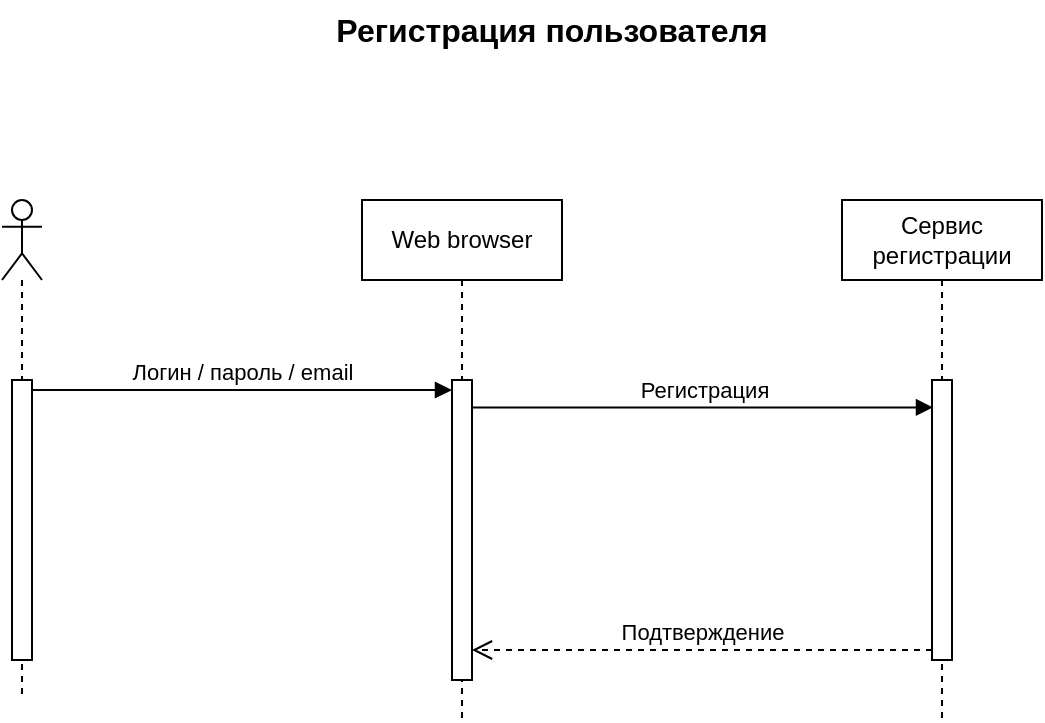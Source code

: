 <mxfile version="24.7.8" pages="6">
  <diagram name="Регистрация" id="GYHY9nwNA-UFzTmqW8Kh">
    <mxGraphModel dx="1058" dy="663" grid="1" gridSize="10" guides="1" tooltips="1" connect="1" arrows="1" fold="1" page="1" pageScale="1" pageWidth="1169" pageHeight="827" math="0" shadow="0">
      <root>
        <mxCell id="0" />
        <mxCell id="1" parent="0" />
        <mxCell id="Hl7atsJHR72F6YeB8nvx-2" value="" style="shape=umlLifeline;perimeter=lifelinePerimeter;whiteSpace=wrap;html=1;container=1;dropTarget=0;collapsible=0;recursiveResize=0;outlineConnect=0;portConstraint=eastwest;newEdgeStyle={&quot;curved&quot;:0,&quot;rounded&quot;:0};participant=umlActor;" parent="1" vertex="1">
          <mxGeometry x="300" y="260" width="20" height="250" as="geometry" />
        </mxCell>
        <mxCell id="Hl7atsJHR72F6YeB8nvx-7" value="" style="html=1;points=[[0,0,0,0,5],[0,1,0,0,-5],[1,0,0,0,5],[1,1,0,0,-5]];perimeter=orthogonalPerimeter;outlineConnect=0;targetShapes=umlLifeline;portConstraint=eastwest;newEdgeStyle={&quot;curved&quot;:0,&quot;rounded&quot;:0};" parent="Hl7atsJHR72F6YeB8nvx-2" vertex="1">
          <mxGeometry x="5" y="90" width="10" height="140" as="geometry" />
        </mxCell>
        <mxCell id="Hl7atsJHR72F6YeB8nvx-3" value="Сервис регистрации" style="shape=umlLifeline;perimeter=lifelinePerimeter;whiteSpace=wrap;html=1;container=1;dropTarget=0;collapsible=0;recursiveResize=0;outlineConnect=0;portConstraint=eastwest;newEdgeStyle={&quot;curved&quot;:0,&quot;rounded&quot;:0};" parent="1" vertex="1">
          <mxGeometry x="720" y="260" width="100" height="260" as="geometry" />
        </mxCell>
        <mxCell id="Hl7atsJHR72F6YeB8nvx-9" value="" style="html=1;points=[[0,0,0,0,5],[0,1,0,0,-5],[1,0,0,0,5],[1,1,0,0,-5]];perimeter=orthogonalPerimeter;outlineConnect=0;targetShapes=umlLifeline;portConstraint=eastwest;newEdgeStyle={&quot;curved&quot;:0,&quot;rounded&quot;:0};" parent="Hl7atsJHR72F6YeB8nvx-3" vertex="1">
          <mxGeometry x="45" y="90" width="10" height="140" as="geometry" />
        </mxCell>
        <mxCell id="Hl7atsJHR72F6YeB8nvx-10" value="Логин / пароль / email" style="html=1;verticalAlign=bottom;endArrow=block;curved=0;rounded=0;exitX=1;exitY=0;exitDx=0;exitDy=5;exitPerimeter=0;" parent="1" source="Hl7atsJHR72F6YeB8nvx-7" target="LUGnBezZJKdx3XFtlVgT-2" edge="1">
          <mxGeometry relative="1" as="geometry">
            <mxPoint x="470" y="355" as="sourcePoint" />
          </mxGeometry>
        </mxCell>
        <mxCell id="Hl7atsJHR72F6YeB8nvx-11" value="Подтверждение" style="html=1;verticalAlign=bottom;endArrow=open;dashed=1;endSize=8;curved=0;rounded=0;exitX=0;exitY=1;exitDx=0;exitDy=-5;" parent="1" source="Hl7atsJHR72F6YeB8nvx-9" target="LUGnBezZJKdx3XFtlVgT-2" edge="1">
          <mxGeometry relative="1" as="geometry">
            <mxPoint x="400" y="425" as="targetPoint" />
          </mxGeometry>
        </mxCell>
        <mxCell id="LUGnBezZJKdx3XFtlVgT-1" value="Web browser" style="shape=umlLifeline;perimeter=lifelinePerimeter;whiteSpace=wrap;html=1;container=1;dropTarget=0;collapsible=0;recursiveResize=0;outlineConnect=0;portConstraint=eastwest;newEdgeStyle={&quot;curved&quot;:0,&quot;rounded&quot;:0};" parent="1" vertex="1">
          <mxGeometry x="480" y="260" width="100" height="260" as="geometry" />
        </mxCell>
        <mxCell id="LUGnBezZJKdx3XFtlVgT-2" value="" style="html=1;points=[[0,0,0,0,5],[0,1,0,0,-5],[1,0,0,0,5],[1,1,0,0,-5]];perimeter=orthogonalPerimeter;outlineConnect=0;targetShapes=umlLifeline;portConstraint=eastwest;newEdgeStyle={&quot;curved&quot;:0,&quot;rounded&quot;:0};" parent="LUGnBezZJKdx3XFtlVgT-1" vertex="1">
          <mxGeometry x="45" y="90" width="10" height="150" as="geometry" />
        </mxCell>
        <mxCell id="LUGnBezZJKdx3XFtlVgT-3" value="Регистрация" style="html=1;verticalAlign=bottom;endArrow=block;curved=0;rounded=0;entryX=0.05;entryY=0.098;entryDx=0;entryDy=0;entryPerimeter=0;" parent="1" source="LUGnBezZJKdx3XFtlVgT-2" target="Hl7atsJHR72F6YeB8nvx-9" edge="1">
          <mxGeometry relative="1" as="geometry">
            <mxPoint x="535" y="370" as="sourcePoint" />
            <mxPoint x="745" y="370" as="targetPoint" />
          </mxGeometry>
        </mxCell>
        <mxCell id="1Uav7DDM2TR7S0-lUSlo-1" value="Регистрация пользователя" style="text;html=1;align=center;verticalAlign=middle;whiteSpace=wrap;rounded=0;fontSize=16;fontStyle=1" parent="1" vertex="1">
          <mxGeometry x="350" y="160" width="450" height="30" as="geometry" />
        </mxCell>
      </root>
    </mxGraphModel>
  </diagram>
  <diagram name="Аутентификация" id="GzfwE3dVhhac4EaTws6A">
    <mxGraphModel dx="882" dy="553" grid="1" gridSize="10" guides="1" tooltips="1" connect="1" arrows="1" fold="1" page="1" pageScale="1" pageWidth="1169" pageHeight="827" math="0" shadow="0">
      <root>
        <mxCell id="lit4zYIjfMYFSlTSaN1d-0" />
        <mxCell id="lit4zYIjfMYFSlTSaN1d-1" parent="lit4zYIjfMYFSlTSaN1d-0" />
        <mxCell id="llDzwy62LoAv9PZDflJN-0" value="" style="shape=umlLifeline;perimeter=lifelinePerimeter;whiteSpace=wrap;html=1;container=1;dropTarget=0;collapsible=0;recursiveResize=0;outlineConnect=0;portConstraint=eastwest;newEdgeStyle={&quot;curved&quot;:0,&quot;rounded&quot;:0};participant=umlActor;" vertex="1" parent="lit4zYIjfMYFSlTSaN1d-1">
          <mxGeometry x="270" y="230" width="20" height="250" as="geometry" />
        </mxCell>
        <mxCell id="llDzwy62LoAv9PZDflJN-1" value="" style="html=1;points=[[0,0,0,0,5],[0,1,0,0,-5],[1,0,0,0,5],[1,1,0,0,-5]];perimeter=orthogonalPerimeter;outlineConnect=0;targetShapes=umlLifeline;portConstraint=eastwest;newEdgeStyle={&quot;curved&quot;:0,&quot;rounded&quot;:0};" vertex="1" parent="llDzwy62LoAv9PZDflJN-0">
          <mxGeometry x="5" y="90" width="10" height="140" as="geometry" />
        </mxCell>
        <mxCell id="llDzwy62LoAv9PZDflJN-2" value="Сервис регистрации" style="shape=umlLifeline;perimeter=lifelinePerimeter;whiteSpace=wrap;html=1;container=1;dropTarget=0;collapsible=0;recursiveResize=0;outlineConnect=0;portConstraint=eastwest;newEdgeStyle={&quot;curved&quot;:0,&quot;rounded&quot;:0};" vertex="1" parent="lit4zYIjfMYFSlTSaN1d-1">
          <mxGeometry x="690" y="230" width="100" height="260" as="geometry" />
        </mxCell>
        <mxCell id="llDzwy62LoAv9PZDflJN-3" value="" style="html=1;points=[[0,0,0,0,5],[0,1,0,0,-5],[1,0,0,0,5],[1,1,0,0,-5]];perimeter=orthogonalPerimeter;outlineConnect=0;targetShapes=umlLifeline;portConstraint=eastwest;newEdgeStyle={&quot;curved&quot;:0,&quot;rounded&quot;:0};" vertex="1" parent="llDzwy62LoAv9PZDflJN-2">
          <mxGeometry x="45" y="90" width="10" height="140" as="geometry" />
        </mxCell>
        <mxCell id="llDzwy62LoAv9PZDflJN-4" value="Логин / пароль" style="html=1;verticalAlign=bottom;endArrow=block;curved=0;rounded=0;exitX=1;exitY=0;exitDx=0;exitDy=5;exitPerimeter=0;" edge="1" parent="lit4zYIjfMYFSlTSaN1d-1" source="llDzwy62LoAv9PZDflJN-1" target="llDzwy62LoAv9PZDflJN-7">
          <mxGeometry x="-0.002" relative="1" as="geometry">
            <mxPoint x="440" y="325" as="sourcePoint" />
            <mxPoint as="offset" />
          </mxGeometry>
        </mxCell>
        <mxCell id="llDzwy62LoAv9PZDflJN-5" value="Подтверждение" style="html=1;verticalAlign=bottom;endArrow=open;dashed=1;endSize=8;curved=0;rounded=0;exitX=0;exitY=1;exitDx=0;exitDy=-5;" edge="1" parent="lit4zYIjfMYFSlTSaN1d-1" source="llDzwy62LoAv9PZDflJN-3" target="llDzwy62LoAv9PZDflJN-7">
          <mxGeometry relative="1" as="geometry">
            <mxPoint x="370" y="395" as="targetPoint" />
          </mxGeometry>
        </mxCell>
        <mxCell id="llDzwy62LoAv9PZDflJN-6" value="Web browser" style="shape=umlLifeline;perimeter=lifelinePerimeter;whiteSpace=wrap;html=1;container=1;dropTarget=0;collapsible=0;recursiveResize=0;outlineConnect=0;portConstraint=eastwest;newEdgeStyle={&quot;curved&quot;:0,&quot;rounded&quot;:0};" vertex="1" parent="lit4zYIjfMYFSlTSaN1d-1">
          <mxGeometry x="450" y="230" width="100" height="260" as="geometry" />
        </mxCell>
        <mxCell id="llDzwy62LoAv9PZDflJN-7" value="" style="html=1;points=[[0,0,0,0,5],[0,1,0,0,-5],[1,0,0,0,5],[1,1,0,0,-5]];perimeter=orthogonalPerimeter;outlineConnect=0;targetShapes=umlLifeline;portConstraint=eastwest;newEdgeStyle={&quot;curved&quot;:0,&quot;rounded&quot;:0};" vertex="1" parent="llDzwy62LoAv9PZDflJN-6">
          <mxGeometry x="45" y="90" width="10" height="150" as="geometry" />
        </mxCell>
        <mxCell id="llDzwy62LoAv9PZDflJN-8" value="Аутентификация" style="html=1;verticalAlign=bottom;endArrow=block;curved=0;rounded=0;entryX=0.05;entryY=0.098;entryDx=0;entryDy=0;entryPerimeter=0;" edge="1" parent="lit4zYIjfMYFSlTSaN1d-1" source="llDzwy62LoAv9PZDflJN-7" target="llDzwy62LoAv9PZDflJN-3">
          <mxGeometry relative="1" as="geometry">
            <mxPoint x="505" y="340" as="sourcePoint" />
            <mxPoint x="715" y="340" as="targetPoint" />
          </mxGeometry>
        </mxCell>
        <mxCell id="wiDkKFISsDK_y_rx4AWw-0" value="Аутентификация пользователя" style="text;html=1;align=center;verticalAlign=middle;whiteSpace=wrap;rounded=0;fontSize=16;fontStyle=1" vertex="1" parent="lit4zYIjfMYFSlTSaN1d-1">
          <mxGeometry x="310" y="150" width="450" height="30" as="geometry" />
        </mxCell>
      </root>
    </mxGraphModel>
  </diagram>
  <diagram name="Размещение " id="7uuC7go99Izr6OoxWnLV">
    <mxGraphModel dx="1058" dy="663" grid="1" gridSize="10" guides="1" tooltips="1" connect="1" arrows="1" fold="1" page="1" pageScale="1" pageWidth="1169" pageHeight="827" math="0" shadow="0">
      <root>
        <mxCell id="-dvv2s1GR5FezQWf_1XZ-0" />
        <mxCell id="-dvv2s1GR5FezQWf_1XZ-1" parent="-dvv2s1GR5FezQWf_1XZ-0" />
        <mxCell id="-dvv2s1GR5FezQWf_1XZ-2" value="" style="shape=umlLifeline;perimeter=lifelinePerimeter;whiteSpace=wrap;html=1;container=1;dropTarget=0;collapsible=0;recursiveResize=0;outlineConnect=0;portConstraint=eastwest;newEdgeStyle={&quot;curved&quot;:0,&quot;rounded&quot;:0};participant=umlActor;" parent="-dvv2s1GR5FezQWf_1XZ-1" vertex="1">
          <mxGeometry x="325" y="310" width="20" height="250" as="geometry" />
        </mxCell>
        <mxCell id="-dvv2s1GR5FezQWf_1XZ-3" value="" style="html=1;points=[[0,0,0,0,5],[0,1,0,0,-5],[1,0,0,0,5],[1,1,0,0,-5]];perimeter=orthogonalPerimeter;outlineConnect=0;targetShapes=umlLifeline;portConstraint=eastwest;newEdgeStyle={&quot;curved&quot;:0,&quot;rounded&quot;:0};" parent="-dvv2s1GR5FezQWf_1XZ-2" vertex="1">
          <mxGeometry x="5" y="90" width="10" height="140" as="geometry" />
        </mxCell>
        <mxCell id="-dvv2s1GR5FezQWf_1XZ-4" value="Контент сервис" style="shape=umlLifeline;perimeter=lifelinePerimeter;whiteSpace=wrap;html=1;container=1;dropTarget=0;collapsible=0;recursiveResize=0;outlineConnect=0;portConstraint=eastwest;newEdgeStyle={&quot;curved&quot;:0,&quot;rounded&quot;:0};" parent="-dvv2s1GR5FezQWf_1XZ-1" vertex="1">
          <mxGeometry x="750" y="310" width="100" height="260" as="geometry" />
        </mxCell>
        <mxCell id="-dvv2s1GR5FezQWf_1XZ-5" value="" style="html=1;points=[[0,0,0,0,5],[0,1,0,0,-5],[1,0,0,0,5],[1,1,0,0,-5]];perimeter=orthogonalPerimeter;outlineConnect=0;targetShapes=umlLifeline;portConstraint=eastwest;newEdgeStyle={&quot;curved&quot;:0,&quot;rounded&quot;:0};" parent="-dvv2s1GR5FezQWf_1XZ-4" vertex="1">
          <mxGeometry x="45" y="90" width="10" height="140" as="geometry" />
        </mxCell>
        <mxCell id="SESfyBjAQ1JTThE_2ByJ-1" value="" style="html=1;points=[[0,0,0,0,5],[0,1,0,0,-5],[1,0,0,0,5],[1,1,0,0,-5]];perimeter=orthogonalPerimeter;outlineConnect=0;targetShapes=umlLifeline;portConstraint=eastwest;newEdgeStyle={&quot;curved&quot;:0,&quot;rounded&quot;:0};" parent="-dvv2s1GR5FezQWf_1XZ-4" vertex="1">
          <mxGeometry x="55" y="140" width="10" height="40" as="geometry" />
        </mxCell>
        <mxCell id="SESfyBjAQ1JTThE_2ByJ-2" value="валидация&lt;div&gt;сохранение&lt;/div&gt;" style="html=1;align=left;spacingLeft=2;endArrow=block;rounded=0;edgeStyle=orthogonalEdgeStyle;curved=0;rounded=0;exitX=0.97;exitY=0.223;exitDx=0;exitDy=0;exitPerimeter=0;" parent="-dvv2s1GR5FezQWf_1XZ-4" source="-dvv2s1GR5FezQWf_1XZ-5" target="SESfyBjAQ1JTThE_2ByJ-1" edge="1">
          <mxGeometry relative="1" as="geometry">
            <mxPoint x="60" y="120" as="sourcePoint" />
            <Array as="points">
              <mxPoint x="55" y="120" />
              <mxPoint x="90" y="120" />
              <mxPoint x="90" y="160" />
            </Array>
          </mxGeometry>
        </mxCell>
        <mxCell id="-dvv2s1GR5FezQWf_1XZ-6" value="Заголовок, Контент" style="html=1;verticalAlign=bottom;endArrow=block;curved=0;rounded=0;exitX=1;exitY=0;exitDx=0;exitDy=5;exitPerimeter=0;" parent="-dvv2s1GR5FezQWf_1XZ-1" source="-dvv2s1GR5FezQWf_1XZ-3" target="-dvv2s1GR5FezQWf_1XZ-9" edge="1">
          <mxGeometry x="-0.002" relative="1" as="geometry">
            <mxPoint x="495" y="405" as="sourcePoint" />
            <mxPoint as="offset" />
          </mxGeometry>
        </mxCell>
        <mxCell id="-dvv2s1GR5FezQWf_1XZ-7" value="Подтверждение" style="html=1;verticalAlign=bottom;endArrow=open;dashed=1;endSize=8;curved=0;rounded=0;exitX=0;exitY=1;exitDx=0;exitDy=-5;" parent="-dvv2s1GR5FezQWf_1XZ-1" source="-dvv2s1GR5FezQWf_1XZ-5" target="-dvv2s1GR5FezQWf_1XZ-9" edge="1">
          <mxGeometry relative="1" as="geometry">
            <mxPoint x="425" y="475" as="targetPoint" />
          </mxGeometry>
        </mxCell>
        <mxCell id="-dvv2s1GR5FezQWf_1XZ-8" value="Web browser" style="shape=umlLifeline;perimeter=lifelinePerimeter;whiteSpace=wrap;html=1;container=1;dropTarget=0;collapsible=0;recursiveResize=0;outlineConnect=0;portConstraint=eastwest;newEdgeStyle={&quot;curved&quot;:0,&quot;rounded&quot;:0};" parent="-dvv2s1GR5FezQWf_1XZ-1" vertex="1">
          <mxGeometry x="505" y="310" width="100" height="260" as="geometry" />
        </mxCell>
        <mxCell id="-dvv2s1GR5FezQWf_1XZ-9" value="" style="html=1;points=[[0,0,0,0,5],[0,1,0,0,-5],[1,0,0,0,5],[1,1,0,0,-5]];perimeter=orthogonalPerimeter;outlineConnect=0;targetShapes=umlLifeline;portConstraint=eastwest;newEdgeStyle={&quot;curved&quot;:0,&quot;rounded&quot;:0};" parent="-dvv2s1GR5FezQWf_1XZ-8" vertex="1">
          <mxGeometry x="45" y="90" width="10" height="150" as="geometry" />
        </mxCell>
        <mxCell id="-dvv2s1GR5FezQWf_1XZ-10" value="Заголовок, Контент" style="html=1;verticalAlign=bottom;endArrow=block;curved=0;rounded=0;entryX=0.05;entryY=0.098;entryDx=0;entryDy=0;entryPerimeter=0;" parent="-dvv2s1GR5FezQWf_1XZ-1" source="-dvv2s1GR5FezQWf_1XZ-9" target="-dvv2s1GR5FezQWf_1XZ-5" edge="1">
          <mxGeometry relative="1" as="geometry">
            <mxPoint x="560" y="420" as="sourcePoint" />
            <mxPoint x="770" y="420" as="targetPoint" />
          </mxGeometry>
        </mxCell>
        <mxCell id="SESfyBjAQ1JTThE_2ByJ-0" value="Размещение контента" style="text;html=1;align=center;verticalAlign=middle;whiteSpace=wrap;rounded=0;fontSize=16;fontStyle=1" parent="-dvv2s1GR5FezQWf_1XZ-1" vertex="1">
          <mxGeometry x="470" y="220" width="450" height="30" as="geometry" />
        </mxCell>
        <mxCell id="DhllMf2FX4dlX_zjhJne-0" value="Сервис&amp;nbsp; публикации" style="shape=umlLifeline;perimeter=lifelinePerimeter;whiteSpace=wrap;html=1;container=1;dropTarget=0;collapsible=0;recursiveResize=0;outlineConnect=0;portConstraint=eastwest;newEdgeStyle={&quot;curved&quot;:0,&quot;rounded&quot;:0};" parent="-dvv2s1GR5FezQWf_1XZ-1" vertex="1">
          <mxGeometry x="970" y="310" width="100" height="260" as="geometry" />
        </mxCell>
        <mxCell id="DhllMf2FX4dlX_zjhJne-1" value="" style="html=1;points=[[0,0,0,0,5],[0,1,0,0,-5],[1,0,0,0,5],[1,1,0,0,-5]];perimeter=orthogonalPerimeter;outlineConnect=0;targetShapes=umlLifeline;portConstraint=eastwest;newEdgeStyle={&quot;curved&quot;:0,&quot;rounded&quot;:0};" parent="DhllMf2FX4dlX_zjhJne-0" vertex="1">
          <mxGeometry x="45" y="90" width="10" height="140" as="geometry" />
        </mxCell>
        <mxCell id="DhllMf2FX4dlX_zjhJne-4" value="Заголовок, запрет публикации" style="html=1;verticalAlign=bottom;endArrow=block;curved=0;rounded=0;exitX=1;exitY=1;exitDx=0;exitDy=-5;exitPerimeter=0;" parent="-dvv2s1GR5FezQWf_1XZ-1" source="-dvv2s1GR5FezQWf_1XZ-5" target="DhllMf2FX4dlX_zjhJne-1" edge="1">
          <mxGeometry relative="1" as="geometry">
            <mxPoint x="760" y="510" as="sourcePoint" />
            <mxPoint x="996" y="510" as="targetPoint" />
          </mxGeometry>
        </mxCell>
      </root>
    </mxGraphModel>
  </diagram>
  <diagram name="Публикация" id="s5ECtLfF2VfzdsP3Ht7z">
    <mxGraphModel dx="1058" dy="663" grid="1" gridSize="10" guides="1" tooltips="1" connect="1" arrows="1" fold="1" page="1" pageScale="1" pageWidth="1169" pageHeight="827" math="0" shadow="0">
      <root>
        <mxCell id="320GlODoI-HYAJuGPUnt-0" />
        <mxCell id="320GlODoI-HYAJuGPUnt-1" parent="320GlODoI-HYAJuGPUnt-0" />
        <mxCell id="320GlODoI-HYAJuGPUnt-2" value="" style="shape=umlLifeline;perimeter=lifelinePerimeter;whiteSpace=wrap;html=1;container=1;dropTarget=0;collapsible=0;recursiveResize=0;outlineConnect=0;portConstraint=eastwest;newEdgeStyle={&quot;curved&quot;:0,&quot;rounded&quot;:0};participant=umlActor;" parent="320GlODoI-HYAJuGPUnt-1" vertex="1">
          <mxGeometry x="322" y="300" width="20" height="300" as="geometry" />
        </mxCell>
        <mxCell id="320GlODoI-HYAJuGPUnt-3" value="" style="html=1;points=[[0,0,0,0,5],[0,1,0,0,-5],[1,0,0,0,5],[1,1,0,0,-5]];perimeter=orthogonalPerimeter;outlineConnect=0;targetShapes=umlLifeline;portConstraint=eastwest;newEdgeStyle={&quot;curved&quot;:0,&quot;rounded&quot;:0};" parent="320GlODoI-HYAJuGPUnt-2" vertex="1">
          <mxGeometry x="5" y="90" width="10" height="70" as="geometry" />
        </mxCell>
        <mxCell id="PE5ixMAiP-Ev61yt_bIu-0" value="" style="html=1;points=[[0,0,0,0,5],[0,1,0,0,-5],[1,0,0,0,5],[1,1,0,0,-5]];perimeter=orthogonalPerimeter;outlineConnect=0;targetShapes=umlLifeline;portConstraint=eastwest;newEdgeStyle={&quot;curved&quot;:0,&quot;rounded&quot;:0};" parent="320GlODoI-HYAJuGPUnt-2" vertex="1">
          <mxGeometry x="5" y="200" width="10" height="70" as="geometry" />
        </mxCell>
        <mxCell id="320GlODoI-HYAJuGPUnt-4" value="Сервис публикации" style="shape=umlLifeline;perimeter=lifelinePerimeter;whiteSpace=wrap;html=1;container=1;dropTarget=0;collapsible=0;recursiveResize=0;outlineConnect=0;portConstraint=eastwest;newEdgeStyle={&quot;curved&quot;:0,&quot;rounded&quot;:0};" parent="320GlODoI-HYAJuGPUnt-1" vertex="1">
          <mxGeometry x="747" y="300" width="100" height="300" as="geometry" />
        </mxCell>
        <mxCell id="320GlODoI-HYAJuGPUnt-5" value="" style="html=1;points=[[0,0,0,0,5],[0,1,0,0,-5],[1,0,0,0,5],[1,1,0,0,-5]];perimeter=orthogonalPerimeter;outlineConnect=0;targetShapes=umlLifeline;portConstraint=eastwest;newEdgeStyle={&quot;curved&quot;:0,&quot;rounded&quot;:0};" parent="320GlODoI-HYAJuGPUnt-4" vertex="1">
          <mxGeometry x="45" y="90" width="10" height="70" as="geometry" />
        </mxCell>
        <mxCell id="PE5ixMAiP-Ev61yt_bIu-2" value="" style="html=1;points=[[0,0,0,0,5],[0,1,0,0,-5],[1,0,0,0,5],[1,1,0,0,-5]];perimeter=orthogonalPerimeter;outlineConnect=0;targetShapes=umlLifeline;portConstraint=eastwest;newEdgeStyle={&quot;curved&quot;:0,&quot;rounded&quot;:0};" parent="320GlODoI-HYAJuGPUnt-4" vertex="1">
          <mxGeometry x="45" y="200" width="10" height="70" as="geometry" />
        </mxCell>
        <mxCell id="320GlODoI-HYAJuGPUnt-8" value="Просмотр текущих условий" style="html=1;verticalAlign=bottom;endArrow=block;curved=0;rounded=0;exitX=1;exitY=0;exitDx=0;exitDy=5;exitPerimeter=0;" parent="320GlODoI-HYAJuGPUnt-1" source="320GlODoI-HYAJuGPUnt-3" target="320GlODoI-HYAJuGPUnt-11" edge="1">
          <mxGeometry x="-0.002" relative="1" as="geometry">
            <mxPoint x="492" y="395" as="sourcePoint" />
            <mxPoint as="offset" />
          </mxGeometry>
        </mxCell>
        <mxCell id="320GlODoI-HYAJuGPUnt-9" value="Заголовки, условия публикации" style="html=1;verticalAlign=bottom;endArrow=open;dashed=1;endSize=8;curved=0;rounded=0;exitX=0;exitY=1;exitDx=0;exitDy=-5;exitPerimeter=0;" parent="320GlODoI-HYAJuGPUnt-1" source="320GlODoI-HYAJuGPUnt-5" target="320GlODoI-HYAJuGPUnt-11" edge="1">
          <mxGeometry relative="1" as="geometry">
            <mxPoint x="422" y="465" as="targetPoint" />
          </mxGeometry>
        </mxCell>
        <mxCell id="320GlODoI-HYAJuGPUnt-10" value="Web browser" style="shape=umlLifeline;perimeter=lifelinePerimeter;whiteSpace=wrap;html=1;container=1;dropTarget=0;collapsible=0;recursiveResize=0;outlineConnect=0;portConstraint=eastwest;newEdgeStyle={&quot;curved&quot;:0,&quot;rounded&quot;:0};" parent="320GlODoI-HYAJuGPUnt-1" vertex="1">
          <mxGeometry x="502" y="300" width="100" height="300" as="geometry" />
        </mxCell>
        <mxCell id="320GlODoI-HYAJuGPUnt-11" value="" style="html=1;points=[[0,0,0,0,5],[0,1,0,0,-5],[1,0,0,0,5],[1,1,0,0,-5]];perimeter=orthogonalPerimeter;outlineConnect=0;targetShapes=umlLifeline;portConstraint=eastwest;newEdgeStyle={&quot;curved&quot;:0,&quot;rounded&quot;:0};" parent="320GlODoI-HYAJuGPUnt-10" vertex="1">
          <mxGeometry x="45" y="90" width="10" height="70" as="geometry" />
        </mxCell>
        <mxCell id="PE5ixMAiP-Ev61yt_bIu-1" value="" style="html=1;points=[[0,0,0,0,5],[0,1,0,0,-5],[1,0,0,0,5],[1,1,0,0,-5]];perimeter=orthogonalPerimeter;outlineConnect=0;targetShapes=umlLifeline;portConstraint=eastwest;newEdgeStyle={&quot;curved&quot;:0,&quot;rounded&quot;:0};" parent="320GlODoI-HYAJuGPUnt-10" vertex="1">
          <mxGeometry x="45" y="200" width="10" height="70" as="geometry" />
        </mxCell>
        <mxCell id="320GlODoI-HYAJuGPUnt-12" value="Запрос условий публикации" style="html=1;verticalAlign=bottom;endArrow=block;curved=0;rounded=0;entryX=0.05;entryY=0.098;entryDx=0;entryDy=0;entryPerimeter=0;" parent="320GlODoI-HYAJuGPUnt-1" source="320GlODoI-HYAJuGPUnt-11" target="320GlODoI-HYAJuGPUnt-5" edge="1">
          <mxGeometry relative="1" as="geometry">
            <mxPoint x="557" y="410" as="sourcePoint" />
            <mxPoint x="767" y="410" as="targetPoint" />
          </mxGeometry>
        </mxCell>
        <mxCell id="320GlODoI-HYAJuGPUnt-13" value="Определение условий публикации контента" style="text;html=1;align=center;verticalAlign=middle;whiteSpace=wrap;rounded=0;fontSize=16;fontStyle=1" parent="320GlODoI-HYAJuGPUnt-1" vertex="1">
          <mxGeometry x="360" y="200" width="450" height="30" as="geometry" />
        </mxCell>
        <mxCell id="PE5ixMAiP-Ev61yt_bIu-3" value="Ввод новых условий" style="html=1;verticalAlign=bottom;endArrow=block;curved=0;rounded=0;exitX=1;exitY=0;exitDx=0;exitDy=5;exitPerimeter=0;" parent="320GlODoI-HYAJuGPUnt-1" source="PE5ixMAiP-Ev61yt_bIu-0" target="PE5ixMAiP-Ev61yt_bIu-1" edge="1">
          <mxGeometry x="-0.002" relative="1" as="geometry">
            <mxPoint x="347" y="405" as="sourcePoint" />
            <mxPoint x="557" y="405" as="targetPoint" />
            <mxPoint as="offset" />
          </mxGeometry>
        </mxCell>
        <mxCell id="PE5ixMAiP-Ev61yt_bIu-4" value="Сохранение условий публикации" style="html=1;verticalAlign=bottom;endArrow=block;curved=0;rounded=0;entryX=0;entryY=0;entryDx=0;entryDy=5;entryPerimeter=0;" parent="320GlODoI-HYAJuGPUnt-1" source="PE5ixMAiP-Ev61yt_bIu-1" target="PE5ixMAiP-Ev61yt_bIu-2" edge="1">
          <mxGeometry relative="1" as="geometry">
            <mxPoint x="567" y="510" as="sourcePoint" />
            <mxPoint x="803" y="510" as="targetPoint" />
          </mxGeometry>
        </mxCell>
        <mxCell id="PE5ixMAiP-Ev61yt_bIu-5" value="Подтверждение новых условий" style="html=1;verticalAlign=bottom;endArrow=open;dashed=1;endSize=8;curved=0;rounded=0;entryX=1;entryY=1;entryDx=0;entryDy=-5;entryPerimeter=0;" parent="320GlODoI-HYAJuGPUnt-1" source="PE5ixMAiP-Ev61yt_bIu-2" target="PE5ixMAiP-Ev61yt_bIu-1" edge="1">
          <mxGeometry relative="1" as="geometry">
            <mxPoint x="549.5" y="560" as="targetPoint" />
            <mxPoint x="784.5" y="560" as="sourcePoint" />
          </mxGeometry>
        </mxCell>
      </root>
    </mxGraphModel>
  </diagram>
  <diagram name="Просмотр перечня" id="awyNMLvfnqZXYE7zAIcc">
    <mxGraphModel dx="1058" dy="663" grid="1" gridSize="10" guides="1" tooltips="1" connect="1" arrows="1" fold="1" page="1" pageScale="1" pageWidth="1169" pageHeight="827" math="0" shadow="0">
      <root>
        <mxCell id="BPEsbTbXPUlzSnGyxDV2-0" />
        <mxCell id="BPEsbTbXPUlzSnGyxDV2-1" parent="BPEsbTbXPUlzSnGyxDV2-0" />
        <mxCell id="BPEsbTbXPUlzSnGyxDV2-2" value="" style="shape=umlLifeline;perimeter=lifelinePerimeter;whiteSpace=wrap;html=1;container=1;dropTarget=0;collapsible=0;recursiveResize=0;outlineConnect=0;portConstraint=eastwest;newEdgeStyle={&quot;curved&quot;:0,&quot;rounded&quot;:0};participant=umlActor;" vertex="1" parent="BPEsbTbXPUlzSnGyxDV2-1">
          <mxGeometry x="322" y="300" width="20" height="300" as="geometry" />
        </mxCell>
        <mxCell id="BPEsbTbXPUlzSnGyxDV2-3" value="" style="html=1;points=[[0,0,0,0,5],[0,1,0,0,-5],[1,0,0,0,5],[1,1,0,0,-5]];perimeter=orthogonalPerimeter;outlineConnect=0;targetShapes=umlLifeline;portConstraint=eastwest;newEdgeStyle={&quot;curved&quot;:0,&quot;rounded&quot;:0};" vertex="1" parent="BPEsbTbXPUlzSnGyxDV2-2">
          <mxGeometry x="5" y="90" width="10" height="70" as="geometry" />
        </mxCell>
        <mxCell id="BPEsbTbXPUlzSnGyxDV2-4" value="" style="html=1;points=[[0,0,0,0,5],[0,1,0,0,-5],[1,0,0,0,5],[1,1,0,0,-5]];perimeter=orthogonalPerimeter;outlineConnect=0;targetShapes=umlLifeline;portConstraint=eastwest;newEdgeStyle={&quot;curved&quot;:0,&quot;rounded&quot;:0};" vertex="1" parent="BPEsbTbXPUlzSnGyxDV2-2">
          <mxGeometry x="5" y="200" width="10" height="70" as="geometry" />
        </mxCell>
        <mxCell id="BPEsbTbXPUlzSnGyxDV2-5" value="Сервис публикации" style="shape=umlLifeline;perimeter=lifelinePerimeter;whiteSpace=wrap;html=1;container=1;dropTarget=0;collapsible=0;recursiveResize=0;outlineConnect=0;portConstraint=eastwest;newEdgeStyle={&quot;curved&quot;:0,&quot;rounded&quot;:0};" vertex="1" parent="BPEsbTbXPUlzSnGyxDV2-1">
          <mxGeometry x="740" y="300" width="100" height="300" as="geometry" />
        </mxCell>
        <mxCell id="BPEsbTbXPUlzSnGyxDV2-6" value="" style="html=1;points=[[0,0,0,0,5],[0,1,0,0,-5],[1,0,0,0,5],[1,1,0,0,-5]];perimeter=orthogonalPerimeter;outlineConnect=0;targetShapes=umlLifeline;portConstraint=eastwest;newEdgeStyle={&quot;curved&quot;:0,&quot;rounded&quot;:0};" vertex="1" parent="BPEsbTbXPUlzSnGyxDV2-5">
          <mxGeometry x="45" y="90" width="10" height="70" as="geometry" />
        </mxCell>
        <mxCell id="BPEsbTbXPUlzSnGyxDV2-8" value="Фильтры для поиска" style="html=1;verticalAlign=bottom;endArrow=block;curved=0;rounded=0;exitX=1;exitY=0;exitDx=0;exitDy=5;exitPerimeter=0;" edge="1" parent="BPEsbTbXPUlzSnGyxDV2-1" source="BPEsbTbXPUlzSnGyxDV2-3" target="BPEsbTbXPUlzSnGyxDV2-11">
          <mxGeometry x="-0.002" relative="1" as="geometry">
            <mxPoint x="492" y="395" as="sourcePoint" />
            <mxPoint as="offset" />
          </mxGeometry>
        </mxCell>
        <mxCell id="BPEsbTbXPUlzSnGyxDV2-9" value="Заголовки" style="html=1;verticalAlign=bottom;endArrow=open;dashed=1;endSize=8;curved=0;rounded=0;exitX=0;exitY=1;exitDx=0;exitDy=-5;exitPerimeter=0;" edge="1" parent="BPEsbTbXPUlzSnGyxDV2-1" source="BPEsbTbXPUlzSnGyxDV2-6" target="BPEsbTbXPUlzSnGyxDV2-11">
          <mxGeometry relative="1" as="geometry">
            <mxPoint x="422" y="465" as="targetPoint" />
          </mxGeometry>
        </mxCell>
        <mxCell id="BPEsbTbXPUlzSnGyxDV2-10" value="Web browser" style="shape=umlLifeline;perimeter=lifelinePerimeter;whiteSpace=wrap;html=1;container=1;dropTarget=0;collapsible=0;recursiveResize=0;outlineConnect=0;portConstraint=eastwest;newEdgeStyle={&quot;curved&quot;:0,&quot;rounded&quot;:0};" vertex="1" parent="BPEsbTbXPUlzSnGyxDV2-1">
          <mxGeometry x="502" y="300" width="100" height="300" as="geometry" />
        </mxCell>
        <mxCell id="BPEsbTbXPUlzSnGyxDV2-11" value="" style="html=1;points=[[0,0,0,0,5],[0,1,0,0,-5],[1,0,0,0,5],[1,1,0,0,-5]];perimeter=orthogonalPerimeter;outlineConnect=0;targetShapes=umlLifeline;portConstraint=eastwest;newEdgeStyle={&quot;curved&quot;:0,&quot;rounded&quot;:0};" vertex="1" parent="BPEsbTbXPUlzSnGyxDV2-10">
          <mxGeometry x="45" y="90" width="10" height="70" as="geometry" />
        </mxCell>
        <mxCell id="BPEsbTbXPUlzSnGyxDV2-12" value="" style="html=1;points=[[0,0,0,0,5],[0,1,0,0,-5],[1,0,0,0,5],[1,1,0,0,-5]];perimeter=orthogonalPerimeter;outlineConnect=0;targetShapes=umlLifeline;portConstraint=eastwest;newEdgeStyle={&quot;curved&quot;:0,&quot;rounded&quot;:0};" vertex="1" parent="BPEsbTbXPUlzSnGyxDV2-10">
          <mxGeometry x="45" y="200" width="10" height="70" as="geometry" />
        </mxCell>
        <mxCell id="BPEsbTbXPUlzSnGyxDV2-13" value="Фильтры для поиска" style="html=1;verticalAlign=bottom;endArrow=block;curved=0;rounded=0;entryX=0.05;entryY=0.098;entryDx=0;entryDy=0;entryPerimeter=0;" edge="1" parent="BPEsbTbXPUlzSnGyxDV2-1" source="BPEsbTbXPUlzSnGyxDV2-11" target="BPEsbTbXPUlzSnGyxDV2-6">
          <mxGeometry relative="1" as="geometry">
            <mxPoint x="557" y="410" as="sourcePoint" />
            <mxPoint x="767" y="410" as="targetPoint" />
          </mxGeometry>
        </mxCell>
        <mxCell id="BPEsbTbXPUlzSnGyxDV2-14" value="Просмотр перечня контента" style="text;html=1;align=center;verticalAlign=middle;whiteSpace=wrap;rounded=0;fontSize=16;fontStyle=1" vertex="1" parent="BPEsbTbXPUlzSnGyxDV2-1">
          <mxGeometry x="440" y="210" width="450" height="30" as="geometry" />
        </mxCell>
        <mxCell id="BPEsbTbXPUlzSnGyxDV2-15" value="Отбор заголовков для покупки" style="html=1;verticalAlign=bottom;endArrow=block;curved=0;rounded=0;exitX=1;exitY=0;exitDx=0;exitDy=5;exitPerimeter=0;" edge="1" parent="BPEsbTbXPUlzSnGyxDV2-1" source="BPEsbTbXPUlzSnGyxDV2-4" target="BPEsbTbXPUlzSnGyxDV2-12">
          <mxGeometry x="-0.002" relative="1" as="geometry">
            <mxPoint x="347" y="405" as="sourcePoint" />
            <mxPoint x="557" y="405" as="targetPoint" />
            <mxPoint as="offset" />
          </mxGeometry>
        </mxCell>
        <mxCell id="BPEsbTbXPUlzSnGyxDV2-16" value="Заголовки для покупки" style="html=1;verticalAlign=bottom;endArrow=block;curved=0;rounded=0;exitX=1;exitY=0;exitDx=0;exitDy=5;exitPerimeter=0;" edge="1" parent="BPEsbTbXPUlzSnGyxDV2-1" source="BPEsbTbXPUlzSnGyxDV2-12" target="ANmERRGfoT_XZshSQr0L-2">
          <mxGeometry relative="1" as="geometry">
            <mxPoint x="567" y="510" as="sourcePoint" />
            <mxPoint x="785" y="505" as="targetPoint" />
          </mxGeometry>
        </mxCell>
        <mxCell id="BPEsbTbXPUlzSnGyxDV2-17" value="Список для оплаты" style="html=1;verticalAlign=bottom;endArrow=open;dashed=1;endSize=8;curved=0;rounded=0;entryX=1;entryY=1;entryDx=0;entryDy=-5;entryPerimeter=0;" edge="1" parent="BPEsbTbXPUlzSnGyxDV2-1" source="ANmERRGfoT_XZshSQr0L-2" target="BPEsbTbXPUlzSnGyxDV2-12">
          <mxGeometry relative="1" as="geometry">
            <mxPoint x="549.5" y="560" as="targetPoint" />
            <mxPoint x="785" y="565" as="sourcePoint" />
          </mxGeometry>
        </mxCell>
        <mxCell id="ANmERRGfoT_XZshSQr0L-0" value="Сервис покупок" style="shape=umlLifeline;perimeter=lifelinePerimeter;whiteSpace=wrap;html=1;container=1;dropTarget=0;collapsible=0;recursiveResize=0;outlineConnect=0;portConstraint=eastwest;newEdgeStyle={&quot;curved&quot;:0,&quot;rounded&quot;:0};" vertex="1" parent="BPEsbTbXPUlzSnGyxDV2-1">
          <mxGeometry x="950" y="300" width="100" height="300" as="geometry" />
        </mxCell>
        <mxCell id="ANmERRGfoT_XZshSQr0L-2" value="" style="html=1;points=[[0,0,0,0,5],[0,1,0,0,-5],[1,0,0,0,5],[1,1,0,0,-5]];perimeter=orthogonalPerimeter;outlineConnect=0;targetShapes=umlLifeline;portConstraint=eastwest;newEdgeStyle={&quot;curved&quot;:0,&quot;rounded&quot;:0};" vertex="1" parent="ANmERRGfoT_XZshSQr0L-0">
          <mxGeometry x="45" y="200" width="10" height="70" as="geometry" />
        </mxCell>
      </root>
    </mxGraphModel>
  </diagram>
  <diagram name="Оплата" id="6csrMtQx_Wnyok6ILPbP">
    <mxGraphModel dx="1058" dy="663" grid="1" gridSize="10" guides="1" tooltips="1" connect="1" arrows="1" fold="1" page="1" pageScale="1" pageWidth="1169" pageHeight="827" math="0" shadow="0">
      <root>
        <mxCell id="0vQGQxT7DcXtCarEm81F-0" />
        <mxCell id="0vQGQxT7DcXtCarEm81F-1" parent="0vQGQxT7DcXtCarEm81F-0" />
        <mxCell id="0vQGQxT7DcXtCarEm81F-2" value="" style="shape=umlLifeline;perimeter=lifelinePerimeter;whiteSpace=wrap;html=1;container=1;dropTarget=0;collapsible=0;recursiveResize=0;outlineConnect=0;portConstraint=eastwest;newEdgeStyle={&quot;curved&quot;:0,&quot;rounded&quot;:0};participant=umlActor;" vertex="1" parent="0vQGQxT7DcXtCarEm81F-1">
          <mxGeometry x="180" y="290" width="20" height="300" as="geometry" />
        </mxCell>
        <mxCell id="0vQGQxT7DcXtCarEm81F-3" value="" style="html=1;points=[[0,0,0,0,5],[0,1,0,0,-5],[1,0,0,0,5],[1,1,0,0,-5]];perimeter=orthogonalPerimeter;outlineConnect=0;targetShapes=umlLifeline;portConstraint=eastwest;newEdgeStyle={&quot;curved&quot;:0,&quot;rounded&quot;:0};" vertex="1" parent="0vQGQxT7DcXtCarEm81F-2">
          <mxGeometry x="5" y="90" width="10" height="70" as="geometry" />
        </mxCell>
        <mxCell id="0vQGQxT7DcXtCarEm81F-4" value="" style="html=1;points=[[0,0,0,0,5],[0,1,0,0,-5],[1,0,0,0,5],[1,1,0,0,-5]];perimeter=orthogonalPerimeter;outlineConnect=0;targetShapes=umlLifeline;portConstraint=eastwest;newEdgeStyle={&quot;curved&quot;:0,&quot;rounded&quot;:0};" vertex="1" parent="0vQGQxT7DcXtCarEm81F-2">
          <mxGeometry x="5" y="200" width="10" height="70" as="geometry" />
        </mxCell>
        <mxCell id="0vQGQxT7DcXtCarEm81F-5" value="Сервис покупок" style="shape=umlLifeline;perimeter=lifelinePerimeter;whiteSpace=wrap;html=1;container=1;dropTarget=0;collapsible=0;recursiveResize=0;outlineConnect=0;portConstraint=eastwest;newEdgeStyle={&quot;curved&quot;:0,&quot;rounded&quot;:0};" vertex="1" parent="0vQGQxT7DcXtCarEm81F-1">
          <mxGeometry x="598" y="290" width="100" height="300" as="geometry" />
        </mxCell>
        <mxCell id="0vQGQxT7DcXtCarEm81F-6" value="" style="html=1;points=[[0,0,0,0,5],[0,1,0,0,-5],[1,0,0,0,5],[1,1,0,0,-5]];perimeter=orthogonalPerimeter;outlineConnect=0;targetShapes=umlLifeline;portConstraint=eastwest;newEdgeStyle={&quot;curved&quot;:0,&quot;rounded&quot;:0};" vertex="1" parent="0vQGQxT7DcXtCarEm81F-5">
          <mxGeometry x="45" y="90" width="10" height="70" as="geometry" />
        </mxCell>
        <mxCell id="bcKKs5Xb7wx_0MhLiGV_-2" value="" style="html=1;points=[[0,0,0,0,5],[0,1,0,0,-5],[1,0,0,0,5],[1,1,0,0,-5]];perimeter=orthogonalPerimeter;outlineConnect=0;targetShapes=umlLifeline;portConstraint=eastwest;newEdgeStyle={&quot;curved&quot;:0,&quot;rounded&quot;:0};" vertex="1" parent="0vQGQxT7DcXtCarEm81F-5">
          <mxGeometry x="45" y="220" width="10" height="60" as="geometry" />
        </mxCell>
        <mxCell id="0vQGQxT7DcXtCarEm81F-7" value="Фильтры для отбора" style="html=1;verticalAlign=bottom;endArrow=block;curved=0;rounded=0;exitX=1;exitY=0;exitDx=0;exitDy=5;exitPerimeter=0;" edge="1" parent="0vQGQxT7DcXtCarEm81F-1" source="0vQGQxT7DcXtCarEm81F-3" target="0vQGQxT7DcXtCarEm81F-10">
          <mxGeometry x="-0.002" relative="1" as="geometry">
            <mxPoint x="350" y="385" as="sourcePoint" />
            <mxPoint as="offset" />
          </mxGeometry>
        </mxCell>
        <mxCell id="0vQGQxT7DcXtCarEm81F-8" value="Заголовки для оплаты (по клиенту)" style="html=1;verticalAlign=bottom;endArrow=open;dashed=1;endSize=8;curved=0;rounded=0;exitX=0;exitY=1;exitDx=0;exitDy=-5;exitPerimeter=0;" edge="1" parent="0vQGQxT7DcXtCarEm81F-1" source="0vQGQxT7DcXtCarEm81F-6" target="0vQGQxT7DcXtCarEm81F-10">
          <mxGeometry relative="1" as="geometry">
            <mxPoint x="280" y="455" as="targetPoint" />
          </mxGeometry>
        </mxCell>
        <mxCell id="0vQGQxT7DcXtCarEm81F-9" value="Web browser" style="shape=umlLifeline;perimeter=lifelinePerimeter;whiteSpace=wrap;html=1;container=1;dropTarget=0;collapsible=0;recursiveResize=0;outlineConnect=0;portConstraint=eastwest;newEdgeStyle={&quot;curved&quot;:0,&quot;rounded&quot;:0};" vertex="1" parent="0vQGQxT7DcXtCarEm81F-1">
          <mxGeometry x="360" y="290" width="100" height="300" as="geometry" />
        </mxCell>
        <mxCell id="0vQGQxT7DcXtCarEm81F-10" value="" style="html=1;points=[[0,0,0,0,5],[0,1,0,0,-5],[1,0,0,0,5],[1,1,0,0,-5]];perimeter=orthogonalPerimeter;outlineConnect=0;targetShapes=umlLifeline;portConstraint=eastwest;newEdgeStyle={&quot;curved&quot;:0,&quot;rounded&quot;:0};" vertex="1" parent="0vQGQxT7DcXtCarEm81F-9">
          <mxGeometry x="45" y="90" width="10" height="70" as="geometry" />
        </mxCell>
        <mxCell id="0vQGQxT7DcXtCarEm81F-11" value="" style="html=1;points=[[0,0,0,0,5],[0,1,0,0,-5],[1,0,0,0,5],[1,1,0,0,-5]];perimeter=orthogonalPerimeter;outlineConnect=0;targetShapes=umlLifeline;portConstraint=eastwest;newEdgeStyle={&quot;curved&quot;:0,&quot;rounded&quot;:0};" vertex="1" parent="0vQGQxT7DcXtCarEm81F-9">
          <mxGeometry x="45" y="200" width="10" height="70" as="geometry" />
        </mxCell>
        <mxCell id="0vQGQxT7DcXtCarEm81F-12" value="Фильтры для отбора" style="html=1;verticalAlign=bottom;endArrow=block;curved=0;rounded=0;entryX=0.05;entryY=0.098;entryDx=0;entryDy=0;entryPerimeter=0;" edge="1" parent="0vQGQxT7DcXtCarEm81F-1" source="0vQGQxT7DcXtCarEm81F-10" target="0vQGQxT7DcXtCarEm81F-6">
          <mxGeometry relative="1" as="geometry">
            <mxPoint x="415" y="400" as="sourcePoint" />
            <mxPoint x="625" y="400" as="targetPoint" />
          </mxGeometry>
        </mxCell>
        <mxCell id="0vQGQxT7DcXtCarEm81F-13" value="Просмотр перечня контента" style="text;html=1;align=center;verticalAlign=middle;whiteSpace=wrap;rounded=0;fontSize=16;fontStyle=1" vertex="1" parent="0vQGQxT7DcXtCarEm81F-1">
          <mxGeometry x="330" y="200" width="450" height="30" as="geometry" />
        </mxCell>
        <mxCell id="0vQGQxT7DcXtCarEm81F-14" value="Отбор заголовков для оплаты" style="html=1;verticalAlign=bottom;endArrow=block;curved=0;rounded=0;exitX=1;exitY=0;exitDx=0;exitDy=5;exitPerimeter=0;" edge="1" parent="0vQGQxT7DcXtCarEm81F-1" source="0vQGQxT7DcXtCarEm81F-4" target="0vQGQxT7DcXtCarEm81F-11">
          <mxGeometry x="-0.002" relative="1" as="geometry">
            <mxPoint x="205" y="395" as="sourcePoint" />
            <mxPoint x="415" y="395" as="targetPoint" />
            <mxPoint as="offset" />
          </mxGeometry>
        </mxCell>
        <mxCell id="0vQGQxT7DcXtCarEm81F-15" value="Данные для оплаты" style="html=1;verticalAlign=bottom;endArrow=block;curved=0;rounded=0;exitX=1;exitY=0;exitDx=0;exitDy=5;exitPerimeter=0;" edge="1" parent="0vQGQxT7DcXtCarEm81F-1" source="0vQGQxT7DcXtCarEm81F-11" target="0vQGQxT7DcXtCarEm81F-18">
          <mxGeometry relative="1" as="geometry">
            <mxPoint x="425" y="500" as="sourcePoint" />
            <mxPoint x="643" y="495" as="targetPoint" />
          </mxGeometry>
        </mxCell>
        <mxCell id="0vQGQxT7DcXtCarEm81F-16" value="Подтверждение оплаты" style="html=1;verticalAlign=bottom;endArrow=open;dashed=1;endSize=8;curved=0;rounded=0;exitX=0;exitY=1;exitDx=0;exitDy=-5;exitPerimeter=0;" edge="1" parent="0vQGQxT7DcXtCarEm81F-1" source="0vQGQxT7DcXtCarEm81F-18" target="bcKKs5Xb7wx_0MhLiGV_-2">
          <mxGeometry relative="1" as="geometry">
            <mxPoint x="407.5" y="550" as="targetPoint" />
            <mxPoint x="643" y="555" as="sourcePoint" />
          </mxGeometry>
        </mxCell>
        <mxCell id="0vQGQxT7DcXtCarEm81F-17" value="Сервис оплаты" style="shape=umlLifeline;perimeter=lifelinePerimeter;whiteSpace=wrap;html=1;container=1;dropTarget=0;collapsible=0;recursiveResize=0;outlineConnect=0;portConstraint=eastwest;newEdgeStyle={&quot;curved&quot;:0,&quot;rounded&quot;:0};" vertex="1" parent="0vQGQxT7DcXtCarEm81F-1">
          <mxGeometry x="798" y="290" width="100" height="300" as="geometry" />
        </mxCell>
        <mxCell id="0vQGQxT7DcXtCarEm81F-18" value="" style="html=1;points=[[0,0,0,0,5],[0,1,0,0,-5],[1,0,0,0,5],[1,1,0,0,-5]];perimeter=orthogonalPerimeter;outlineConnect=0;targetShapes=umlLifeline;portConstraint=eastwest;newEdgeStyle={&quot;curved&quot;:0,&quot;rounded&quot;:0};" vertex="1" parent="0vQGQxT7DcXtCarEm81F-17">
          <mxGeometry x="45" y="200" width="10" height="70" as="geometry" />
        </mxCell>
        <mxCell id="bcKKs5Xb7wx_0MhLiGV_-0" value="" style="html=1;points=[[0,0,0,0,5],[0,1,0,0,-5],[1,0,0,0,5],[1,1,0,0,-5]];perimeter=orthogonalPerimeter;outlineConnect=0;targetShapes=umlLifeline;portConstraint=eastwest;newEdgeStyle={&quot;curved&quot;:0,&quot;rounded&quot;:0};" vertex="1" parent="0vQGQxT7DcXtCarEm81F-17">
          <mxGeometry x="55" y="225" width="10" height="40" as="geometry" />
        </mxCell>
        <mxCell id="bcKKs5Xb7wx_0MhLiGV_-1" value="Оплата" style="html=1;align=left;spacingLeft=2;endArrow=block;rounded=0;edgeStyle=orthogonalEdgeStyle;curved=0;rounded=0;exitX=1;exitY=0;exitDx=0;exitDy=5;exitPerimeter=0;" edge="1" target="bcKKs5Xb7wx_0MhLiGV_-0" parent="0vQGQxT7DcXtCarEm81F-17" source="0vQGQxT7DcXtCarEm81F-18">
          <mxGeometry relative="1" as="geometry">
            <mxPoint x="60" y="205" as="sourcePoint" />
            <Array as="points">
              <mxPoint x="90" y="205" />
              <mxPoint x="90" y="235" />
            </Array>
          </mxGeometry>
        </mxCell>
      </root>
    </mxGraphModel>
  </diagram>
</mxfile>
